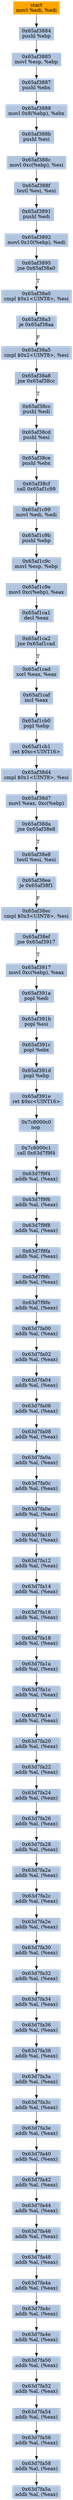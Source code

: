 digraph G {
node[shape=rectangle,style=filled,fillcolor=lightsteelblue,color=lightsteelblue]
bgcolor="transparent"
a0x65af3882movl_edi_edi[label="start\nmovl %edi, %edi",color="lightgrey",fillcolor="orange"];
a0x65af3884pushl_ebp[label="0x65af3884\npushl %ebp"];
a0x65af3885movl_esp_ebp[label="0x65af3885\nmovl %esp, %ebp"];
a0x65af3887pushl_ebx[label="0x65af3887\npushl %ebx"];
a0x65af3888movl_0x8ebp__ebx[label="0x65af3888\nmovl 0x8(%ebp), %ebx"];
a0x65af388bpushl_esi[label="0x65af388b\npushl %esi"];
a0x65af388cmovl_0xcebp__esi[label="0x65af388c\nmovl 0xc(%ebp), %esi"];
a0x65af388ftestl_esi_esi[label="0x65af388f\ntestl %esi, %esi"];
a0x65af3891pushl_edi[label="0x65af3891\npushl %edi"];
a0x65af3892movl_0x10ebp__edi[label="0x65af3892\nmovl 0x10(%ebp), %edi"];
a0x65af3895jne_0x65af38a0[label="0x65af3895\njne 0x65af38a0"];
a0x65af38a0cmpl_0x1UINT8_esi[label="0x65af38a0\ncmpl $0x1<UINT8>, %esi"];
a0x65af38a3je_0x65af38aa[label="0x65af38a3\nje 0x65af38aa"];
a0x65af38a5cmpl_0x2UINT8_esi[label="0x65af38a5\ncmpl $0x2<UINT8>, %esi"];
a0x65af38a8jne_0x65af38cc[label="0x65af38a8\njne 0x65af38cc"];
a0x65af38ccpushl_edi[label="0x65af38cc\npushl %edi"];
a0x65af38cdpushl_esi[label="0x65af38cd\npushl %esi"];
a0x65af38cepushl_ebx[label="0x65af38ce\npushl %ebx"];
a0x65af38cfcall_0x65af1c99[label="0x65af38cf\ncall 0x65af1c99"];
a0x65af1c99movl_edi_edi[label="0x65af1c99\nmovl %edi, %edi"];
a0x65af1c9bpushl_ebp[label="0x65af1c9b\npushl %ebp"];
a0x65af1c9cmovl_esp_ebp[label="0x65af1c9c\nmovl %esp, %ebp"];
a0x65af1c9emovl_0xcebp__eax[label="0x65af1c9e\nmovl 0xc(%ebp), %eax"];
a0x65af1ca1decl_eax[label="0x65af1ca1\ndecl %eax"];
a0x65af1ca2jne_0x65af1cad[label="0x65af1ca2\njne 0x65af1cad"];
a0x65af1cadxorl_eax_eax[label="0x65af1cad\nxorl %eax, %eax"];
a0x65af1cafincl_eax[label="0x65af1caf\nincl %eax"];
a0x65af1cb0popl_ebp[label="0x65af1cb0\npopl %ebp"];
a0x65af1cb1ret_0xcUINT16[label="0x65af1cb1\nret $0xc<UINT16>"];
a0x65af38d4cmpl_0x1UINT8_esi[label="0x65af38d4\ncmpl $0x1<UINT8>, %esi"];
a0x65af38d7movl_eax_0xcebp_[label="0x65af38d7\nmovl %eax, 0xc(%ebp)"];
a0x65af38dajne_0x65af38e8[label="0x65af38da\njne 0x65af38e8"];
a0x65af38e8testl_esi_esi[label="0x65af38e8\ntestl %esi, %esi"];
a0x65af38eaje_0x65af38f1[label="0x65af38ea\nje 0x65af38f1"];
a0x65af38eccmpl_0x3UINT8_esi[label="0x65af38ec\ncmpl $0x3<UINT8>, %esi"];
a0x65af38efjne_0x65af3917[label="0x65af38ef\njne 0x65af3917"];
a0x65af3917movl_0xcebp__eax[label="0x65af3917\nmovl 0xc(%ebp), %eax"];
a0x65af391apopl_edi[label="0x65af391a\npopl %edi"];
a0x65af391bpopl_esi[label="0x65af391b\npopl %esi"];
a0x65af391cpopl_ebx[label="0x65af391c\npopl %ebx"];
a0x65af391dpopl_ebp[label="0x65af391d\npopl %ebp"];
a0x65af391eret_0xcUINT16[label="0x65af391e\nret $0xc<UINT16>"];
a0x7c8000c0nop_[label="0x7c8000c0\nnop "];
a0x7c8000c1call_0x63d7f9f4[label="0x7c8000c1\ncall 0x63d7f9f4"];
a0x63d7f9f4addb_al_eax_[label="0x63d7f9f4\naddb %al, (%eax)"];
a0x63d7f9f6addb_al_eax_[label="0x63d7f9f6\naddb %al, (%eax)"];
a0x63d7f9f8addb_al_eax_[label="0x63d7f9f8\naddb %al, (%eax)"];
a0x63d7f9faaddb_al_eax_[label="0x63d7f9fa\naddb %al, (%eax)"];
a0x63d7f9fcaddb_al_eax_[label="0x63d7f9fc\naddb %al, (%eax)"];
a0x63d7f9feaddb_al_eax_[label="0x63d7f9fe\naddb %al, (%eax)"];
a0x63d7fa00addb_al_eax_[label="0x63d7fa00\naddb %al, (%eax)"];
a0x63d7fa02addb_al_eax_[label="0x63d7fa02\naddb %al, (%eax)"];
a0x63d7fa04addb_al_eax_[label="0x63d7fa04\naddb %al, (%eax)"];
a0x63d7fa06addb_al_eax_[label="0x63d7fa06\naddb %al, (%eax)"];
a0x63d7fa08addb_al_eax_[label="0x63d7fa08\naddb %al, (%eax)"];
a0x63d7fa0aaddb_al_eax_[label="0x63d7fa0a\naddb %al, (%eax)"];
a0x63d7fa0caddb_al_eax_[label="0x63d7fa0c\naddb %al, (%eax)"];
a0x63d7fa0eaddb_al_eax_[label="0x63d7fa0e\naddb %al, (%eax)"];
a0x63d7fa10addb_al_eax_[label="0x63d7fa10\naddb %al, (%eax)"];
a0x63d7fa12addb_al_eax_[label="0x63d7fa12\naddb %al, (%eax)"];
a0x63d7fa14addb_al_eax_[label="0x63d7fa14\naddb %al, (%eax)"];
a0x63d7fa16addb_al_eax_[label="0x63d7fa16\naddb %al, (%eax)"];
a0x63d7fa18addb_al_eax_[label="0x63d7fa18\naddb %al, (%eax)"];
a0x63d7fa1aaddb_al_eax_[label="0x63d7fa1a\naddb %al, (%eax)"];
a0x63d7fa1caddb_al_eax_[label="0x63d7fa1c\naddb %al, (%eax)"];
a0x63d7fa1eaddb_al_eax_[label="0x63d7fa1e\naddb %al, (%eax)"];
a0x63d7fa20addb_al_eax_[label="0x63d7fa20\naddb %al, (%eax)"];
a0x63d7fa22addb_al_eax_[label="0x63d7fa22\naddb %al, (%eax)"];
a0x63d7fa24addb_al_eax_[label="0x63d7fa24\naddb %al, (%eax)"];
a0x63d7fa26addb_al_eax_[label="0x63d7fa26\naddb %al, (%eax)"];
a0x63d7fa28addb_al_eax_[label="0x63d7fa28\naddb %al, (%eax)"];
a0x63d7fa2aaddb_al_eax_[label="0x63d7fa2a\naddb %al, (%eax)"];
a0x63d7fa2caddb_al_eax_[label="0x63d7fa2c\naddb %al, (%eax)"];
a0x63d7fa2eaddb_al_eax_[label="0x63d7fa2e\naddb %al, (%eax)"];
a0x63d7fa30addb_al_eax_[label="0x63d7fa30\naddb %al, (%eax)"];
a0x63d7fa32addb_al_eax_[label="0x63d7fa32\naddb %al, (%eax)"];
a0x63d7fa34addb_al_eax_[label="0x63d7fa34\naddb %al, (%eax)"];
a0x63d7fa36addb_al_eax_[label="0x63d7fa36\naddb %al, (%eax)"];
a0x63d7fa38addb_al_eax_[label="0x63d7fa38\naddb %al, (%eax)"];
a0x63d7fa3aaddb_al_eax_[label="0x63d7fa3a\naddb %al, (%eax)"];
a0x63d7fa3caddb_al_eax_[label="0x63d7fa3c\naddb %al, (%eax)"];
a0x63d7fa3eaddb_al_eax_[label="0x63d7fa3e\naddb %al, (%eax)"];
a0x63d7fa40addb_al_eax_[label="0x63d7fa40\naddb %al, (%eax)"];
a0x63d7fa42addb_al_eax_[label="0x63d7fa42\naddb %al, (%eax)"];
a0x63d7fa44addb_al_eax_[label="0x63d7fa44\naddb %al, (%eax)"];
a0x63d7fa46addb_al_eax_[label="0x63d7fa46\naddb %al, (%eax)"];
a0x63d7fa48addb_al_eax_[label="0x63d7fa48\naddb %al, (%eax)"];
a0x63d7fa4aaddb_al_eax_[label="0x63d7fa4a\naddb %al, (%eax)"];
a0x63d7fa4caddb_al_eax_[label="0x63d7fa4c\naddb %al, (%eax)"];
a0x63d7fa4eaddb_al_eax_[label="0x63d7fa4e\naddb %al, (%eax)"];
a0x63d7fa50addb_al_eax_[label="0x63d7fa50\naddb %al, (%eax)"];
a0x63d7fa52addb_al_eax_[label="0x63d7fa52\naddb %al, (%eax)"];
a0x63d7fa54addb_al_eax_[label="0x63d7fa54\naddb %al, (%eax)"];
a0x63d7fa56addb_al_eax_[label="0x63d7fa56\naddb %al, (%eax)"];
a0x63d7fa58addb_al_eax_[label="0x63d7fa58\naddb %al, (%eax)"];
a0x63d7fa5aaddb_al_eax_[label="0x63d7fa5a\naddb %al, (%eax)"];
a0x65af3882movl_edi_edi -> a0x65af3884pushl_ebp [color="#000000"];
a0x65af3884pushl_ebp -> a0x65af3885movl_esp_ebp [color="#000000"];
a0x65af3885movl_esp_ebp -> a0x65af3887pushl_ebx [color="#000000"];
a0x65af3887pushl_ebx -> a0x65af3888movl_0x8ebp__ebx [color="#000000"];
a0x65af3888movl_0x8ebp__ebx -> a0x65af388bpushl_esi [color="#000000"];
a0x65af388bpushl_esi -> a0x65af388cmovl_0xcebp__esi [color="#000000"];
a0x65af388cmovl_0xcebp__esi -> a0x65af388ftestl_esi_esi [color="#000000"];
a0x65af388ftestl_esi_esi -> a0x65af3891pushl_edi [color="#000000"];
a0x65af3891pushl_edi -> a0x65af3892movl_0x10ebp__edi [color="#000000"];
a0x65af3892movl_0x10ebp__edi -> a0x65af3895jne_0x65af38a0 [color="#000000"];
a0x65af3895jne_0x65af38a0 -> a0x65af38a0cmpl_0x1UINT8_esi [color="#000000",label="T"];
a0x65af38a0cmpl_0x1UINT8_esi -> a0x65af38a3je_0x65af38aa [color="#000000"];
a0x65af38a3je_0x65af38aa -> a0x65af38a5cmpl_0x2UINT8_esi [color="#000000",label="F"];
a0x65af38a5cmpl_0x2UINT8_esi -> a0x65af38a8jne_0x65af38cc [color="#000000"];
a0x65af38a8jne_0x65af38cc -> a0x65af38ccpushl_edi [color="#000000",label="T"];
a0x65af38ccpushl_edi -> a0x65af38cdpushl_esi [color="#000000"];
a0x65af38cdpushl_esi -> a0x65af38cepushl_ebx [color="#000000"];
a0x65af38cepushl_ebx -> a0x65af38cfcall_0x65af1c99 [color="#000000"];
a0x65af38cfcall_0x65af1c99 -> a0x65af1c99movl_edi_edi [color="#000000"];
a0x65af1c99movl_edi_edi -> a0x65af1c9bpushl_ebp [color="#000000"];
a0x65af1c9bpushl_ebp -> a0x65af1c9cmovl_esp_ebp [color="#000000"];
a0x65af1c9cmovl_esp_ebp -> a0x65af1c9emovl_0xcebp__eax [color="#000000"];
a0x65af1c9emovl_0xcebp__eax -> a0x65af1ca1decl_eax [color="#000000"];
a0x65af1ca1decl_eax -> a0x65af1ca2jne_0x65af1cad [color="#000000"];
a0x65af1ca2jne_0x65af1cad -> a0x65af1cadxorl_eax_eax [color="#000000",label="T"];
a0x65af1cadxorl_eax_eax -> a0x65af1cafincl_eax [color="#000000"];
a0x65af1cafincl_eax -> a0x65af1cb0popl_ebp [color="#000000"];
a0x65af1cb0popl_ebp -> a0x65af1cb1ret_0xcUINT16 [color="#000000"];
a0x65af1cb1ret_0xcUINT16 -> a0x65af38d4cmpl_0x1UINT8_esi [color="#000000"];
a0x65af38d4cmpl_0x1UINT8_esi -> a0x65af38d7movl_eax_0xcebp_ [color="#000000"];
a0x65af38d7movl_eax_0xcebp_ -> a0x65af38dajne_0x65af38e8 [color="#000000"];
a0x65af38dajne_0x65af38e8 -> a0x65af38e8testl_esi_esi [color="#000000",label="T"];
a0x65af38e8testl_esi_esi -> a0x65af38eaje_0x65af38f1 [color="#000000"];
a0x65af38eaje_0x65af38f1 -> a0x65af38eccmpl_0x3UINT8_esi [color="#000000",label="F"];
a0x65af38eccmpl_0x3UINT8_esi -> a0x65af38efjne_0x65af3917 [color="#000000"];
a0x65af38efjne_0x65af3917 -> a0x65af3917movl_0xcebp__eax [color="#000000",label="T"];
a0x65af3917movl_0xcebp__eax -> a0x65af391apopl_edi [color="#000000"];
a0x65af391apopl_edi -> a0x65af391bpopl_esi [color="#000000"];
a0x65af391bpopl_esi -> a0x65af391cpopl_ebx [color="#000000"];
a0x65af391cpopl_ebx -> a0x65af391dpopl_ebp [color="#000000"];
a0x65af391dpopl_ebp -> a0x65af391eret_0xcUINT16 [color="#000000"];
a0x65af391eret_0xcUINT16 -> a0x7c8000c0nop_ [color="#000000"];
a0x7c8000c0nop_ -> a0x7c8000c1call_0x63d7f9f4 [color="#000000"];
a0x7c8000c1call_0x63d7f9f4 -> a0x63d7f9f4addb_al_eax_ [color="#000000"];
a0x63d7f9f4addb_al_eax_ -> a0x63d7f9f6addb_al_eax_ [color="#000000"];
a0x63d7f9f6addb_al_eax_ -> a0x63d7f9f8addb_al_eax_ [color="#000000"];
a0x63d7f9f8addb_al_eax_ -> a0x63d7f9faaddb_al_eax_ [color="#000000"];
a0x63d7f9faaddb_al_eax_ -> a0x63d7f9fcaddb_al_eax_ [color="#000000"];
a0x63d7f9fcaddb_al_eax_ -> a0x63d7f9feaddb_al_eax_ [color="#000000"];
a0x63d7f9feaddb_al_eax_ -> a0x63d7fa00addb_al_eax_ [color="#000000"];
a0x63d7fa00addb_al_eax_ -> a0x63d7fa02addb_al_eax_ [color="#000000"];
a0x63d7fa02addb_al_eax_ -> a0x63d7fa04addb_al_eax_ [color="#000000"];
a0x63d7fa04addb_al_eax_ -> a0x63d7fa06addb_al_eax_ [color="#000000"];
a0x63d7fa06addb_al_eax_ -> a0x63d7fa08addb_al_eax_ [color="#000000"];
a0x63d7fa08addb_al_eax_ -> a0x63d7fa0aaddb_al_eax_ [color="#000000"];
a0x63d7fa0aaddb_al_eax_ -> a0x63d7fa0caddb_al_eax_ [color="#000000"];
a0x63d7fa0caddb_al_eax_ -> a0x63d7fa0eaddb_al_eax_ [color="#000000"];
a0x63d7fa0eaddb_al_eax_ -> a0x63d7fa10addb_al_eax_ [color="#000000"];
a0x63d7fa10addb_al_eax_ -> a0x63d7fa12addb_al_eax_ [color="#000000"];
a0x63d7fa12addb_al_eax_ -> a0x63d7fa14addb_al_eax_ [color="#000000"];
a0x63d7fa14addb_al_eax_ -> a0x63d7fa16addb_al_eax_ [color="#000000"];
a0x63d7fa16addb_al_eax_ -> a0x63d7fa18addb_al_eax_ [color="#000000"];
a0x63d7fa18addb_al_eax_ -> a0x63d7fa1aaddb_al_eax_ [color="#000000"];
a0x63d7fa1aaddb_al_eax_ -> a0x63d7fa1caddb_al_eax_ [color="#000000"];
a0x63d7fa1caddb_al_eax_ -> a0x63d7fa1eaddb_al_eax_ [color="#000000"];
a0x63d7fa1eaddb_al_eax_ -> a0x63d7fa20addb_al_eax_ [color="#000000"];
a0x63d7fa20addb_al_eax_ -> a0x63d7fa22addb_al_eax_ [color="#000000"];
a0x63d7fa22addb_al_eax_ -> a0x63d7fa24addb_al_eax_ [color="#000000"];
a0x63d7fa24addb_al_eax_ -> a0x63d7fa26addb_al_eax_ [color="#000000"];
a0x63d7fa26addb_al_eax_ -> a0x63d7fa28addb_al_eax_ [color="#000000"];
a0x63d7fa28addb_al_eax_ -> a0x63d7fa2aaddb_al_eax_ [color="#000000"];
a0x63d7fa2aaddb_al_eax_ -> a0x63d7fa2caddb_al_eax_ [color="#000000"];
a0x63d7fa2caddb_al_eax_ -> a0x63d7fa2eaddb_al_eax_ [color="#000000"];
a0x63d7fa2eaddb_al_eax_ -> a0x63d7fa30addb_al_eax_ [color="#000000"];
a0x63d7fa30addb_al_eax_ -> a0x63d7fa32addb_al_eax_ [color="#000000"];
a0x63d7fa32addb_al_eax_ -> a0x63d7fa34addb_al_eax_ [color="#000000"];
a0x63d7fa34addb_al_eax_ -> a0x63d7fa36addb_al_eax_ [color="#000000"];
a0x63d7fa36addb_al_eax_ -> a0x63d7fa38addb_al_eax_ [color="#000000"];
a0x63d7fa38addb_al_eax_ -> a0x63d7fa3aaddb_al_eax_ [color="#000000"];
a0x63d7fa3aaddb_al_eax_ -> a0x63d7fa3caddb_al_eax_ [color="#000000"];
a0x63d7fa3caddb_al_eax_ -> a0x63d7fa3eaddb_al_eax_ [color="#000000"];
a0x63d7fa3eaddb_al_eax_ -> a0x63d7fa40addb_al_eax_ [color="#000000"];
a0x63d7fa40addb_al_eax_ -> a0x63d7fa42addb_al_eax_ [color="#000000"];
a0x63d7fa42addb_al_eax_ -> a0x63d7fa44addb_al_eax_ [color="#000000"];
a0x63d7fa44addb_al_eax_ -> a0x63d7fa46addb_al_eax_ [color="#000000"];
a0x63d7fa46addb_al_eax_ -> a0x63d7fa48addb_al_eax_ [color="#000000"];
a0x63d7fa48addb_al_eax_ -> a0x63d7fa4aaddb_al_eax_ [color="#000000"];
a0x63d7fa4aaddb_al_eax_ -> a0x63d7fa4caddb_al_eax_ [color="#000000"];
a0x63d7fa4caddb_al_eax_ -> a0x63d7fa4eaddb_al_eax_ [color="#000000"];
a0x63d7fa4eaddb_al_eax_ -> a0x63d7fa50addb_al_eax_ [color="#000000"];
a0x63d7fa50addb_al_eax_ -> a0x63d7fa52addb_al_eax_ [color="#000000"];
a0x63d7fa52addb_al_eax_ -> a0x63d7fa54addb_al_eax_ [color="#000000"];
a0x63d7fa54addb_al_eax_ -> a0x63d7fa56addb_al_eax_ [color="#000000"];
a0x63d7fa56addb_al_eax_ -> a0x63d7fa58addb_al_eax_ [color="#000000"];
a0x63d7fa58addb_al_eax_ -> a0x63d7fa5aaddb_al_eax_ [color="#000000"];
}
